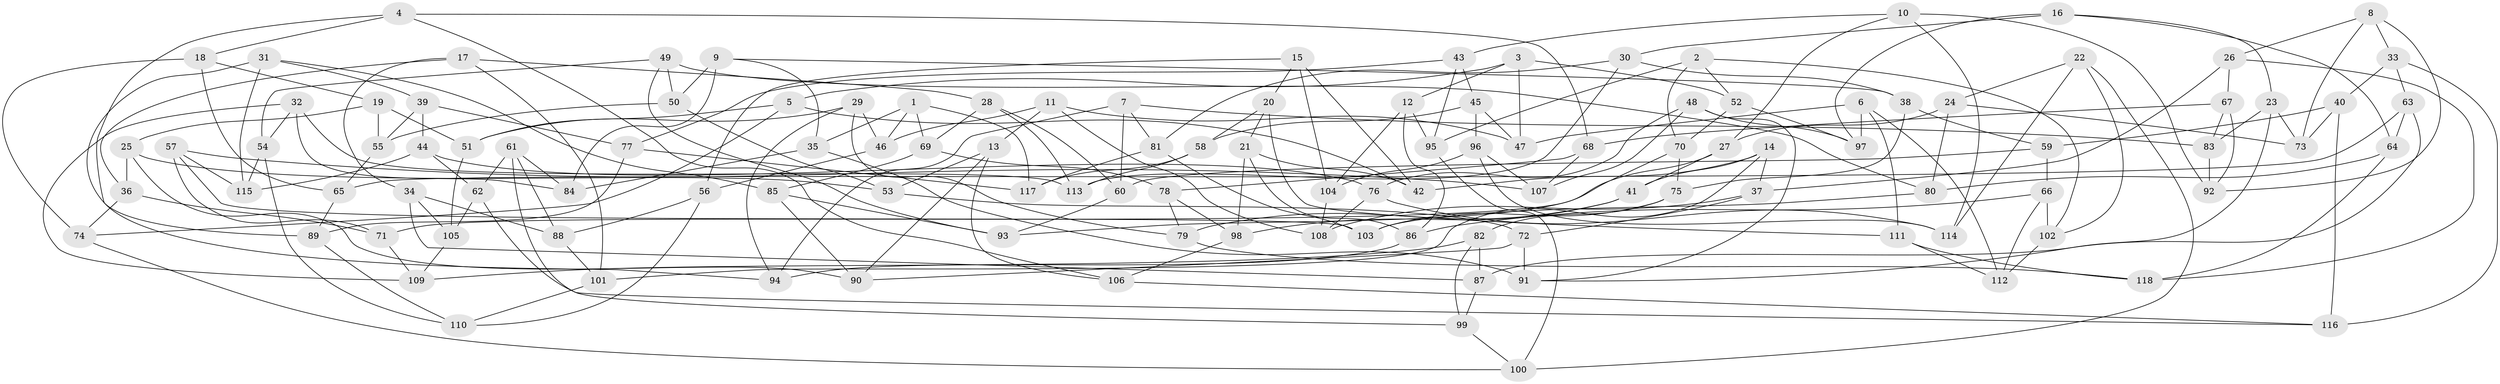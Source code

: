 // Generated by graph-tools (version 1.1) at 2025/50/03/09/25 03:50:54]
// undirected, 118 vertices, 236 edges
graph export_dot {
graph [start="1"]
  node [color=gray90,style=filled];
  1;
  2;
  3;
  4;
  5;
  6;
  7;
  8;
  9;
  10;
  11;
  12;
  13;
  14;
  15;
  16;
  17;
  18;
  19;
  20;
  21;
  22;
  23;
  24;
  25;
  26;
  27;
  28;
  29;
  30;
  31;
  32;
  33;
  34;
  35;
  36;
  37;
  38;
  39;
  40;
  41;
  42;
  43;
  44;
  45;
  46;
  47;
  48;
  49;
  50;
  51;
  52;
  53;
  54;
  55;
  56;
  57;
  58;
  59;
  60;
  61;
  62;
  63;
  64;
  65;
  66;
  67;
  68;
  69;
  70;
  71;
  72;
  73;
  74;
  75;
  76;
  77;
  78;
  79;
  80;
  81;
  82;
  83;
  84;
  85;
  86;
  87;
  88;
  89;
  90;
  91;
  92;
  93;
  94;
  95;
  96;
  97;
  98;
  99;
  100;
  101;
  102;
  103;
  104;
  105;
  106;
  107;
  108;
  109;
  110;
  111;
  112;
  113;
  114;
  115;
  116;
  117;
  118;
  1 -- 69;
  1 -- 117;
  1 -- 46;
  1 -- 35;
  2 -- 95;
  2 -- 52;
  2 -- 70;
  2 -- 102;
  3 -- 5;
  3 -- 47;
  3 -- 12;
  3 -- 52;
  4 -- 89;
  4 -- 18;
  4 -- 106;
  4 -- 68;
  5 -- 74;
  5 -- 42;
  5 -- 51;
  6 -- 111;
  6 -- 112;
  6 -- 97;
  6 -- 47;
  7 -- 81;
  7 -- 60;
  7 -- 94;
  7 -- 83;
  8 -- 73;
  8 -- 26;
  8 -- 33;
  8 -- 92;
  9 -- 38;
  9 -- 84;
  9 -- 50;
  9 -- 35;
  10 -- 27;
  10 -- 92;
  10 -- 114;
  10 -- 43;
  11 -- 108;
  11 -- 46;
  11 -- 13;
  11 -- 47;
  12 -- 86;
  12 -- 104;
  12 -- 95;
  13 -- 53;
  13 -- 90;
  13 -- 106;
  14 -- 37;
  14 -- 41;
  14 -- 42;
  14 -- 101;
  15 -- 42;
  15 -- 104;
  15 -- 56;
  15 -- 20;
  16 -- 23;
  16 -- 97;
  16 -- 64;
  16 -- 30;
  17 -- 101;
  17 -- 36;
  17 -- 34;
  17 -- 28;
  18 -- 74;
  18 -- 19;
  18 -- 65;
  19 -- 25;
  19 -- 55;
  19 -- 51;
  20 -- 58;
  20 -- 21;
  20 -- 111;
  21 -- 86;
  21 -- 98;
  21 -- 42;
  22 -- 24;
  22 -- 100;
  22 -- 114;
  22 -- 102;
  23 -- 73;
  23 -- 91;
  23 -- 83;
  24 -- 73;
  24 -- 80;
  24 -- 27;
  25 -- 53;
  25 -- 36;
  25 -- 90;
  26 -- 37;
  26 -- 67;
  26 -- 118;
  27 -- 41;
  27 -- 71;
  28 -- 69;
  28 -- 113;
  28 -- 60;
  29 -- 46;
  29 -- 79;
  29 -- 51;
  29 -- 94;
  30 -- 81;
  30 -- 113;
  30 -- 38;
  31 -- 39;
  31 -- 115;
  31 -- 94;
  31 -- 85;
  32 -- 84;
  32 -- 109;
  32 -- 113;
  32 -- 54;
  33 -- 63;
  33 -- 40;
  33 -- 116;
  34 -- 87;
  34 -- 88;
  34 -- 105;
  35 -- 84;
  35 -- 91;
  36 -- 71;
  36 -- 74;
  37 -- 108;
  37 -- 72;
  38 -- 59;
  38 -- 75;
  39 -- 44;
  39 -- 55;
  39 -- 77;
  40 -- 116;
  40 -- 73;
  40 -- 59;
  41 -- 98;
  41 -- 79;
  43 -- 45;
  43 -- 77;
  43 -- 95;
  44 -- 115;
  44 -- 62;
  44 -- 76;
  45 -- 96;
  45 -- 58;
  45 -- 47;
  46 -- 56;
  48 -- 97;
  48 -- 107;
  48 -- 91;
  48 -- 76;
  49 -- 93;
  49 -- 54;
  49 -- 80;
  49 -- 50;
  50 -- 55;
  50 -- 53;
  51 -- 105;
  52 -- 70;
  52 -- 97;
  53 -- 72;
  54 -- 110;
  54 -- 115;
  55 -- 65;
  56 -- 88;
  56 -- 110;
  57 -- 107;
  57 -- 103;
  57 -- 115;
  57 -- 71;
  58 -- 113;
  58 -- 117;
  59 -- 60;
  59 -- 66;
  60 -- 93;
  61 -- 88;
  61 -- 99;
  61 -- 62;
  61 -- 84;
  62 -- 105;
  62 -- 116;
  63 -- 64;
  63 -- 87;
  63 -- 65;
  64 -- 80;
  64 -- 118;
  65 -- 89;
  66 -- 102;
  66 -- 86;
  66 -- 112;
  67 -- 92;
  67 -- 68;
  67 -- 83;
  68 -- 78;
  68 -- 107;
  69 -- 85;
  69 -- 78;
  70 -- 75;
  70 -- 93;
  71 -- 109;
  72 -- 90;
  72 -- 91;
  74 -- 100;
  75 -- 103;
  75 -- 82;
  76 -- 108;
  76 -- 114;
  77 -- 89;
  77 -- 117;
  78 -- 79;
  78 -- 98;
  79 -- 118;
  80 -- 103;
  81 -- 103;
  81 -- 117;
  82 -- 87;
  82 -- 109;
  82 -- 99;
  83 -- 92;
  85 -- 93;
  85 -- 90;
  86 -- 94;
  87 -- 99;
  88 -- 101;
  89 -- 110;
  95 -- 100;
  96 -- 114;
  96 -- 107;
  96 -- 104;
  98 -- 106;
  99 -- 100;
  101 -- 110;
  102 -- 112;
  104 -- 108;
  105 -- 109;
  106 -- 116;
  111 -- 112;
  111 -- 118;
}
